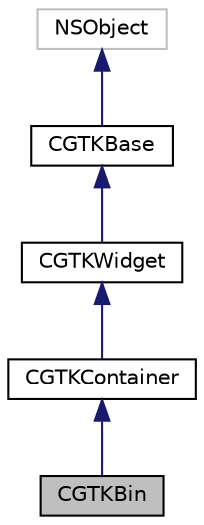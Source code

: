 digraph "CGTKBin"
{
  edge [fontname="Helvetica",fontsize="10",labelfontname="Helvetica",labelfontsize="10"];
  node [fontname="Helvetica",fontsize="10",shape=record];
  Node64 [label="CGTKBin",height=0.2,width=0.4,color="black", fillcolor="grey75", style="filled", fontcolor="black"];
  Node65 -> Node64 [dir="back",color="midnightblue",fontsize="10",style="solid",fontname="Helvetica"];
  Node65 [label="CGTKContainer",height=0.2,width=0.4,color="black", fillcolor="white", style="filled",URL="$interface_c_g_t_k_container.html"];
  Node66 -> Node65 [dir="back",color="midnightblue",fontsize="10",style="solid",fontname="Helvetica"];
  Node66 [label="CGTKWidget",height=0.2,width=0.4,color="black", fillcolor="white", style="filled",URL="$interface_c_g_t_k_widget.html"];
  Node67 -> Node66 [dir="back",color="midnightblue",fontsize="10",style="solid",fontname="Helvetica"];
  Node67 [label="CGTKBase",height=0.2,width=0.4,color="black", fillcolor="white", style="filled",URL="$interface_c_g_t_k_base.html"];
  Node68 -> Node67 [dir="back",color="midnightblue",fontsize="10",style="solid",fontname="Helvetica"];
  Node68 [label="NSObject",height=0.2,width=0.4,color="grey75", fillcolor="white", style="filled"];
}
